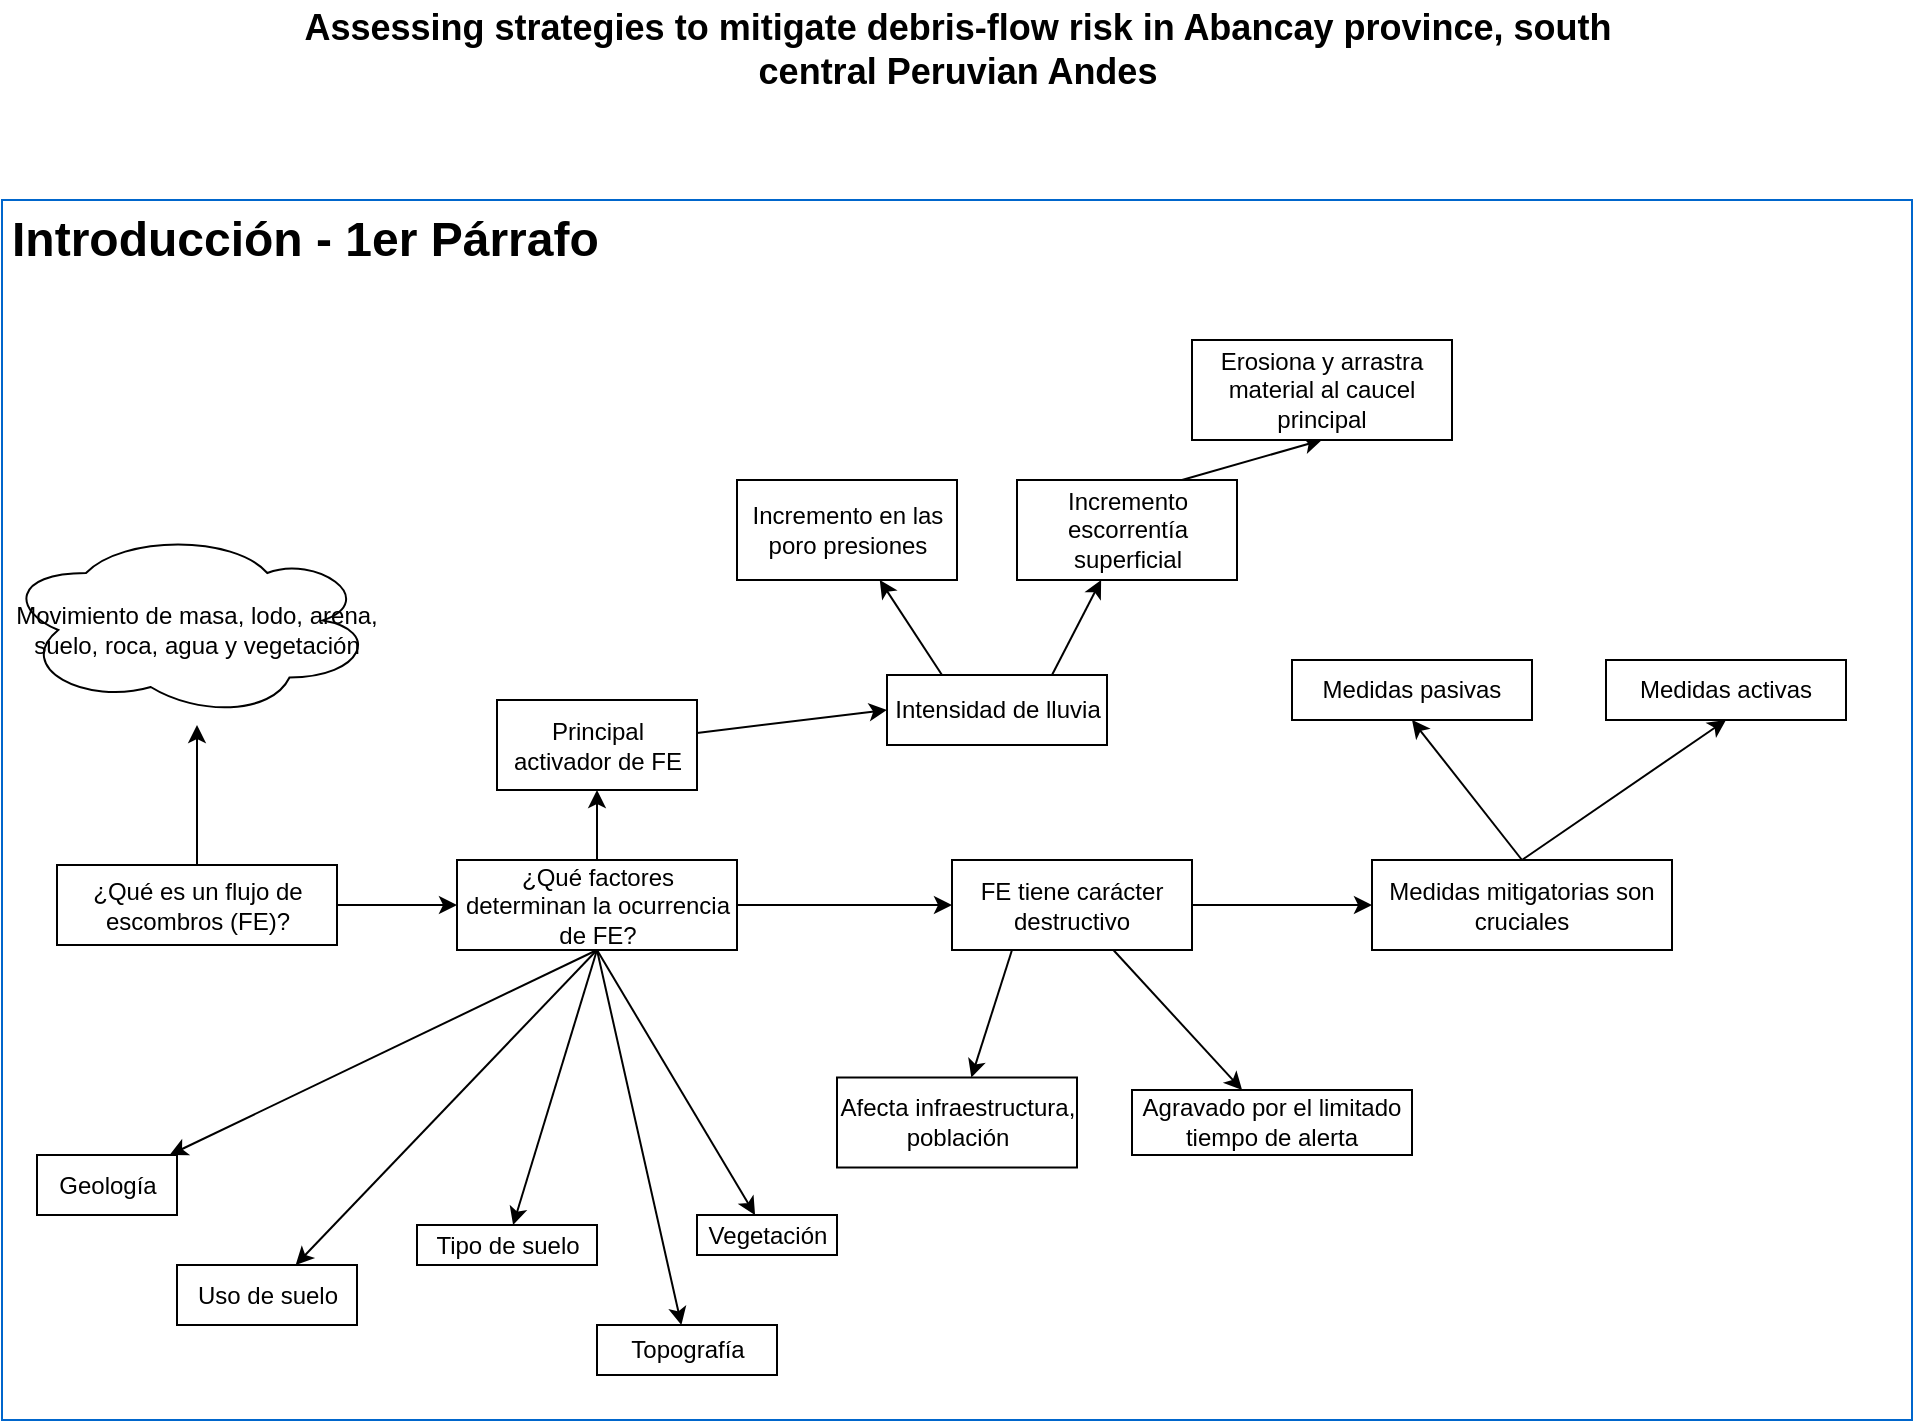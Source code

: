 <mxfile version="13.7.7" type="github">
  <diagram id="wpLm4l1lKHVmqFgt216w" name="Page-1">
    <mxGraphModel dx="1736" dy="900" grid="1" gridSize="10" guides="1" tooltips="1" connect="1" arrows="1" fold="1" page="1" pageScale="1" pageWidth="1169" pageHeight="827" math="0" shadow="0">
      <root>
        <mxCell id="0" />
        <mxCell id="1" parent="0" />
        <mxCell id="ySZGsKwig4zXzQ0qDYDw-18" value="&lt;h1&gt;Introducción - 1er Párrafo&lt;/h1&gt;" style="text;html=1;spacing=5;spacingTop=-20;whiteSpace=wrap;overflow=hidden;rounded=0;strokeColor=#0066CC;" vertex="1" parent="1">
          <mxGeometry x="130" y="130" width="955" height="610" as="geometry" />
        </mxCell>
        <mxCell id="wNgRPNMnROrw59EM7K4U-3" value="" style="edgeStyle=orthogonalEdgeStyle;rounded=0;orthogonalLoop=1;jettySize=auto;html=1;" parent="1" source="5baozU0yPbvPERcWP2Hg-1" target="wNgRPNMnROrw59EM7K4U-1" edge="1">
          <mxGeometry relative="1" as="geometry" />
        </mxCell>
        <mxCell id="wNgRPNMnROrw59EM7K4U-36" value="" style="edgeStyle=none;rounded=0;orthogonalLoop=1;jettySize=auto;html=1;" parent="1" source="5baozU0yPbvPERcWP2Hg-1" target="wNgRPNMnROrw59EM7K4U-35" edge="1">
          <mxGeometry relative="1" as="geometry" />
        </mxCell>
        <mxCell id="5baozU0yPbvPERcWP2Hg-1" value="¿Qué es un flujo de escombros (FE)?" style="rounded=0;whiteSpace=wrap;html=1;" parent="1" vertex="1">
          <mxGeometry x="157.5" y="462.5" width="140" height="40" as="geometry" />
        </mxCell>
        <mxCell id="5baozU0yPbvPERcWP2Hg-2" value="&lt;div style=&quot;font-size: 18px&quot;&gt;&lt;font style=&quot;font-size: 18px&quot;&gt;&lt;b&gt;Assessing strategies to mitigate debris-flow risk in Abancay province,&amp;nbsp;&lt;/b&gt;&lt;/font&gt;&lt;b&gt;south central Peruvian Andes&lt;/b&gt;&lt;/div&gt;" style="text;html=1;strokeColor=none;fillColor=none;align=center;verticalAlign=middle;whiteSpace=wrap;rounded=0;" parent="1" vertex="1">
          <mxGeometry x="277.5" y="30" width="660" height="50" as="geometry" />
        </mxCell>
        <mxCell id="fSxVsInOuan3p5r798gy-10" value="" style="edgeStyle=orthogonalEdgeStyle;rounded=0;orthogonalLoop=1;jettySize=auto;html=1;" parent="1" edge="1">
          <mxGeometry relative="1" as="geometry">
            <mxPoint x="625.0" y="290" as="sourcePoint" />
          </mxGeometry>
        </mxCell>
        <mxCell id="fSxVsInOuan3p5r798gy-11" value="" style="edgeStyle=orthogonalEdgeStyle;rounded=0;orthogonalLoop=1;jettySize=auto;html=1;" parent="1" edge="1">
          <mxGeometry relative="1" as="geometry">
            <mxPoint x="625.0" y="410" as="sourcePoint" />
          </mxGeometry>
        </mxCell>
        <mxCell id="wNgRPNMnROrw59EM7K4U-4" value="" style="edgeStyle=orthogonalEdgeStyle;rounded=0;orthogonalLoop=1;jettySize=auto;html=1;" parent="1" source="wNgRPNMnROrw59EM7K4U-1" target="wNgRPNMnROrw59EM7K4U-2" edge="1">
          <mxGeometry relative="1" as="geometry" />
        </mxCell>
        <mxCell id="wNgRPNMnROrw59EM7K4U-22" value="" style="rounded=0;orthogonalLoop=1;jettySize=auto;html=1;exitX=0.5;exitY=1;exitDx=0;exitDy=0;" parent="1" source="wNgRPNMnROrw59EM7K4U-1" target="wNgRPNMnROrw59EM7K4U-21" edge="1">
          <mxGeometry relative="1" as="geometry" />
        </mxCell>
        <mxCell id="wNgRPNMnROrw59EM7K4U-26" style="edgeStyle=none;rounded=0;orthogonalLoop=1;jettySize=auto;html=1;exitX=0.5;exitY=1;exitDx=0;exitDy=0;" parent="1" source="wNgRPNMnROrw59EM7K4U-1" target="wNgRPNMnROrw59EM7K4U-28" edge="1">
          <mxGeometry relative="1" as="geometry">
            <mxPoint x="477.5" y="617.5" as="targetPoint" />
          </mxGeometry>
        </mxCell>
        <mxCell id="wNgRPNMnROrw59EM7K4U-29" style="edgeStyle=none;rounded=0;orthogonalLoop=1;jettySize=auto;html=1;exitX=0.5;exitY=1;exitDx=0;exitDy=0;" parent="1" source="wNgRPNMnROrw59EM7K4U-1" target="wNgRPNMnROrw59EM7K4U-30" edge="1">
          <mxGeometry relative="1" as="geometry">
            <mxPoint x="267.5" y="717.5" as="targetPoint" />
          </mxGeometry>
        </mxCell>
        <mxCell id="wNgRPNMnROrw59EM7K4U-31" style="edgeStyle=none;rounded=0;orthogonalLoop=1;jettySize=auto;html=1;exitX=0.5;exitY=1;exitDx=0;exitDy=0;" parent="1" source="wNgRPNMnROrw59EM7K4U-1" target="wNgRPNMnROrw59EM7K4U-32" edge="1">
          <mxGeometry relative="1" as="geometry">
            <mxPoint x="417.676" y="697.5" as="targetPoint" />
          </mxGeometry>
        </mxCell>
        <mxCell id="wNgRPNMnROrw59EM7K4U-33" style="edgeStyle=none;rounded=0;orthogonalLoop=1;jettySize=auto;html=1;exitX=0.5;exitY=1;exitDx=0;exitDy=0;" parent="1" source="wNgRPNMnROrw59EM7K4U-1" target="wNgRPNMnROrw59EM7K4U-34" edge="1">
          <mxGeometry relative="1" as="geometry">
            <mxPoint x="627.5" y="667.5" as="targetPoint" />
          </mxGeometry>
        </mxCell>
        <mxCell id="ySZGsKwig4zXzQ0qDYDw-6" value="" style="edgeStyle=none;rounded=0;orthogonalLoop=1;jettySize=auto;html=1;" edge="1" parent="1" source="wNgRPNMnROrw59EM7K4U-1" target="ySZGsKwig4zXzQ0qDYDw-5">
          <mxGeometry relative="1" as="geometry" />
        </mxCell>
        <mxCell id="wNgRPNMnROrw59EM7K4U-1" value="¿Qué factores determinan la ocurrencia de FE?" style="rounded=0;whiteSpace=wrap;html=1;" parent="1" vertex="1">
          <mxGeometry x="357.5" y="460" width="140" height="45" as="geometry" />
        </mxCell>
        <mxCell id="wNgRPNMnROrw59EM7K4U-38" value="" style="edgeStyle=none;rounded=0;orthogonalLoop=1;jettySize=auto;html=1;exitX=0.25;exitY=0;exitDx=0;exitDy=0;" parent="1" source="wNgRPNMnROrw59EM7K4U-42" target="wNgRPNMnROrw59EM7K4U-37" edge="1">
          <mxGeometry relative="1" as="geometry">
            <mxPoint x="605.5" y="397.5" as="sourcePoint" />
          </mxGeometry>
        </mxCell>
        <mxCell id="wNgRPNMnROrw59EM7K4U-41" value="" style="edgeStyle=none;rounded=0;orthogonalLoop=1;jettySize=auto;html=1;exitX=0.75;exitY=0;exitDx=0;exitDy=0;" parent="1" source="wNgRPNMnROrw59EM7K4U-42" target="wNgRPNMnROrw59EM7K4U-40" edge="1">
          <mxGeometry relative="1" as="geometry">
            <mxPoint x="627.5" y="397.5" as="sourcePoint" />
          </mxGeometry>
        </mxCell>
        <mxCell id="wNgRPNMnROrw59EM7K4U-43" style="edgeStyle=none;rounded=0;orthogonalLoop=1;jettySize=auto;html=1;entryX=0;entryY=0.5;entryDx=0;entryDy=0;" parent="1" source="wNgRPNMnROrw59EM7K4U-2" target="wNgRPNMnROrw59EM7K4U-42" edge="1">
          <mxGeometry relative="1" as="geometry" />
        </mxCell>
        <mxCell id="wNgRPNMnROrw59EM7K4U-2" value="Principal activador de FE" style="rounded=0;whiteSpace=wrap;html=1;" parent="1" vertex="1">
          <mxGeometry x="377.5" y="380" width="100" height="45" as="geometry" />
        </mxCell>
        <mxCell id="wNgRPNMnROrw59EM7K4U-21" value="Geología" style="whiteSpace=wrap;html=1;rounded=0;" parent="1" vertex="1">
          <mxGeometry x="147.5" y="607.5" width="70" height="30" as="geometry" />
        </mxCell>
        <mxCell id="wNgRPNMnROrw59EM7K4U-28" value="Topografía" style="rounded=0;whiteSpace=wrap;html=1;" parent="1" vertex="1">
          <mxGeometry x="427.5" y="692.5" width="90" height="25" as="geometry" />
        </mxCell>
        <mxCell id="wNgRPNMnROrw59EM7K4U-30" value="Uso de suelo" style="rounded=0;whiteSpace=wrap;html=1;" parent="1" vertex="1">
          <mxGeometry x="217.5" y="662.5" width="90" height="30" as="geometry" />
        </mxCell>
        <mxCell id="wNgRPNMnROrw59EM7K4U-32" value="Tipo de suelo" style="rounded=0;whiteSpace=wrap;html=1;" parent="1" vertex="1">
          <mxGeometry x="337.5" y="642.5" width="90" height="20" as="geometry" />
        </mxCell>
        <mxCell id="wNgRPNMnROrw59EM7K4U-34" value="Vegetación" style="rounded=0;whiteSpace=wrap;html=1;" parent="1" vertex="1">
          <mxGeometry x="477.5" y="637.5" width="70" height="20" as="geometry" />
        </mxCell>
        <mxCell id="wNgRPNMnROrw59EM7K4U-35" value="Movimiento de masa, lodo, arena, suelo, roca, agua y vegetación" style="ellipse;shape=cloud;whiteSpace=wrap;html=1;rounded=0;direction=west;" parent="1" vertex="1">
          <mxGeometry x="135" y="297.5" width="185" height="95" as="geometry" />
        </mxCell>
        <mxCell id="wNgRPNMnROrw59EM7K4U-37" value="Incremento en las poro presiones" style="rounded=0;whiteSpace=wrap;html=1;" parent="1" vertex="1">
          <mxGeometry x="497.5" y="270" width="110" height="50" as="geometry" />
        </mxCell>
        <mxCell id="ySZGsKwig4zXzQ0qDYDw-3" style="rounded=0;orthogonalLoop=1;jettySize=auto;html=1;exitX=0.75;exitY=0;exitDx=0;exitDy=0;entryX=0.5;entryY=1;entryDx=0;entryDy=0;" edge="1" parent="1" source="wNgRPNMnROrw59EM7K4U-40" target="ySZGsKwig4zXzQ0qDYDw-2">
          <mxGeometry relative="1" as="geometry" />
        </mxCell>
        <mxCell id="wNgRPNMnROrw59EM7K4U-40" value="Incremento escorrentía superficial" style="rounded=0;whiteSpace=wrap;html=1;" parent="1" vertex="1">
          <mxGeometry x="637.5" y="270" width="110" height="50" as="geometry" />
        </mxCell>
        <mxCell id="wNgRPNMnROrw59EM7K4U-42" value="Intensidad de lluvia" style="rounded=0;whiteSpace=wrap;html=1;" parent="1" vertex="1">
          <mxGeometry x="572.5" y="367.5" width="110" height="35" as="geometry" />
        </mxCell>
        <mxCell id="ySZGsKwig4zXzQ0qDYDw-2" value="Erosiona y arrastra material al caucel principal" style="rounded=0;whiteSpace=wrap;html=1;" vertex="1" parent="1">
          <mxGeometry x="725" y="200" width="130" height="50" as="geometry" />
        </mxCell>
        <mxCell id="ySZGsKwig4zXzQ0qDYDw-8" value="" style="edgeStyle=none;rounded=0;orthogonalLoop=1;jettySize=auto;html=1;" edge="1" parent="1" source="ySZGsKwig4zXzQ0qDYDw-5" target="ySZGsKwig4zXzQ0qDYDw-7">
          <mxGeometry relative="1" as="geometry" />
        </mxCell>
        <mxCell id="ySZGsKwig4zXzQ0qDYDw-9" style="edgeStyle=none;rounded=0;orthogonalLoop=1;jettySize=auto;html=1;exitX=0.25;exitY=1;exitDx=0;exitDy=0;" edge="1" parent="1" source="ySZGsKwig4zXzQ0qDYDw-5" target="ySZGsKwig4zXzQ0qDYDw-10">
          <mxGeometry relative="1" as="geometry">
            <mxPoint x="605" y="560" as="targetPoint" />
          </mxGeometry>
        </mxCell>
        <mxCell id="ySZGsKwig4zXzQ0qDYDw-12" value="" style="edgeStyle=none;rounded=0;orthogonalLoop=1;jettySize=auto;html=1;" edge="1" parent="1" source="ySZGsKwig4zXzQ0qDYDw-5" target="ySZGsKwig4zXzQ0qDYDw-11">
          <mxGeometry relative="1" as="geometry" />
        </mxCell>
        <mxCell id="ySZGsKwig4zXzQ0qDYDw-5" value="FE tiene carácter destructivo" style="whiteSpace=wrap;html=1;rounded=0;" vertex="1" parent="1">
          <mxGeometry x="605" y="460" width="120" height="45" as="geometry" />
        </mxCell>
        <mxCell id="ySZGsKwig4zXzQ0qDYDw-7" value="Agravado por el limitado tiempo de alerta" style="whiteSpace=wrap;html=1;rounded=0;" vertex="1" parent="1">
          <mxGeometry x="695" y="575" width="140" height="32.5" as="geometry" />
        </mxCell>
        <mxCell id="ySZGsKwig4zXzQ0qDYDw-10" value="Afecta infraestructura, población" style="rounded=0;whiteSpace=wrap;html=1;" vertex="1" parent="1">
          <mxGeometry x="547.5" y="568.75" width="120" height="45" as="geometry" />
        </mxCell>
        <mxCell id="ySZGsKwig4zXzQ0qDYDw-16" style="edgeStyle=none;rounded=0;orthogonalLoop=1;jettySize=auto;html=1;exitX=0.5;exitY=0;exitDx=0;exitDy=0;entryX=0.5;entryY=1;entryDx=0;entryDy=0;" edge="1" parent="1" source="ySZGsKwig4zXzQ0qDYDw-11" target="ySZGsKwig4zXzQ0qDYDw-14">
          <mxGeometry relative="1" as="geometry" />
        </mxCell>
        <mxCell id="ySZGsKwig4zXzQ0qDYDw-17" style="edgeStyle=none;rounded=0;orthogonalLoop=1;jettySize=auto;html=1;exitX=0.5;exitY=0;exitDx=0;exitDy=0;entryX=0.5;entryY=1;entryDx=0;entryDy=0;" edge="1" parent="1" source="ySZGsKwig4zXzQ0qDYDw-11" target="ySZGsKwig4zXzQ0qDYDw-15">
          <mxGeometry relative="1" as="geometry" />
        </mxCell>
        <mxCell id="ySZGsKwig4zXzQ0qDYDw-11" value="Medidas mitigatorias son cruciales" style="whiteSpace=wrap;html=1;rounded=0;" vertex="1" parent="1">
          <mxGeometry x="815" y="460" width="150" height="45" as="geometry" />
        </mxCell>
        <mxCell id="ySZGsKwig4zXzQ0qDYDw-14" value="Medidas pasivas" style="rounded=0;whiteSpace=wrap;html=1;" vertex="1" parent="1">
          <mxGeometry x="775" y="360" width="120" height="30" as="geometry" />
        </mxCell>
        <mxCell id="ySZGsKwig4zXzQ0qDYDw-15" value="Medidas activas" style="rounded=0;whiteSpace=wrap;html=1;" vertex="1" parent="1">
          <mxGeometry x="932" y="360" width="120" height="30" as="geometry" />
        </mxCell>
      </root>
    </mxGraphModel>
  </diagram>
</mxfile>
